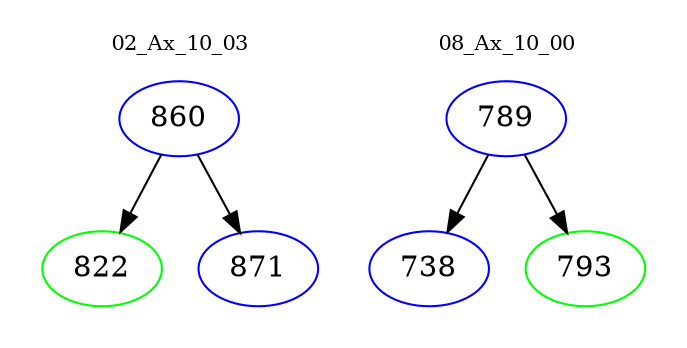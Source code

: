 digraph{
subgraph cluster_0 {
color = white
label = "02_Ax_10_03";
fontsize=10;
T0_860 [label="860", color="blue"]
T0_860 -> T0_822 [color="black"]
T0_822 [label="822", color="green"]
T0_860 -> T0_871 [color="black"]
T0_871 [label="871", color="blue"]
}
subgraph cluster_1 {
color = white
label = "08_Ax_10_00";
fontsize=10;
T1_789 [label="789", color="blue"]
T1_789 -> T1_738 [color="black"]
T1_738 [label="738", color="blue"]
T1_789 -> T1_793 [color="black"]
T1_793 [label="793", color="green"]
}
}
